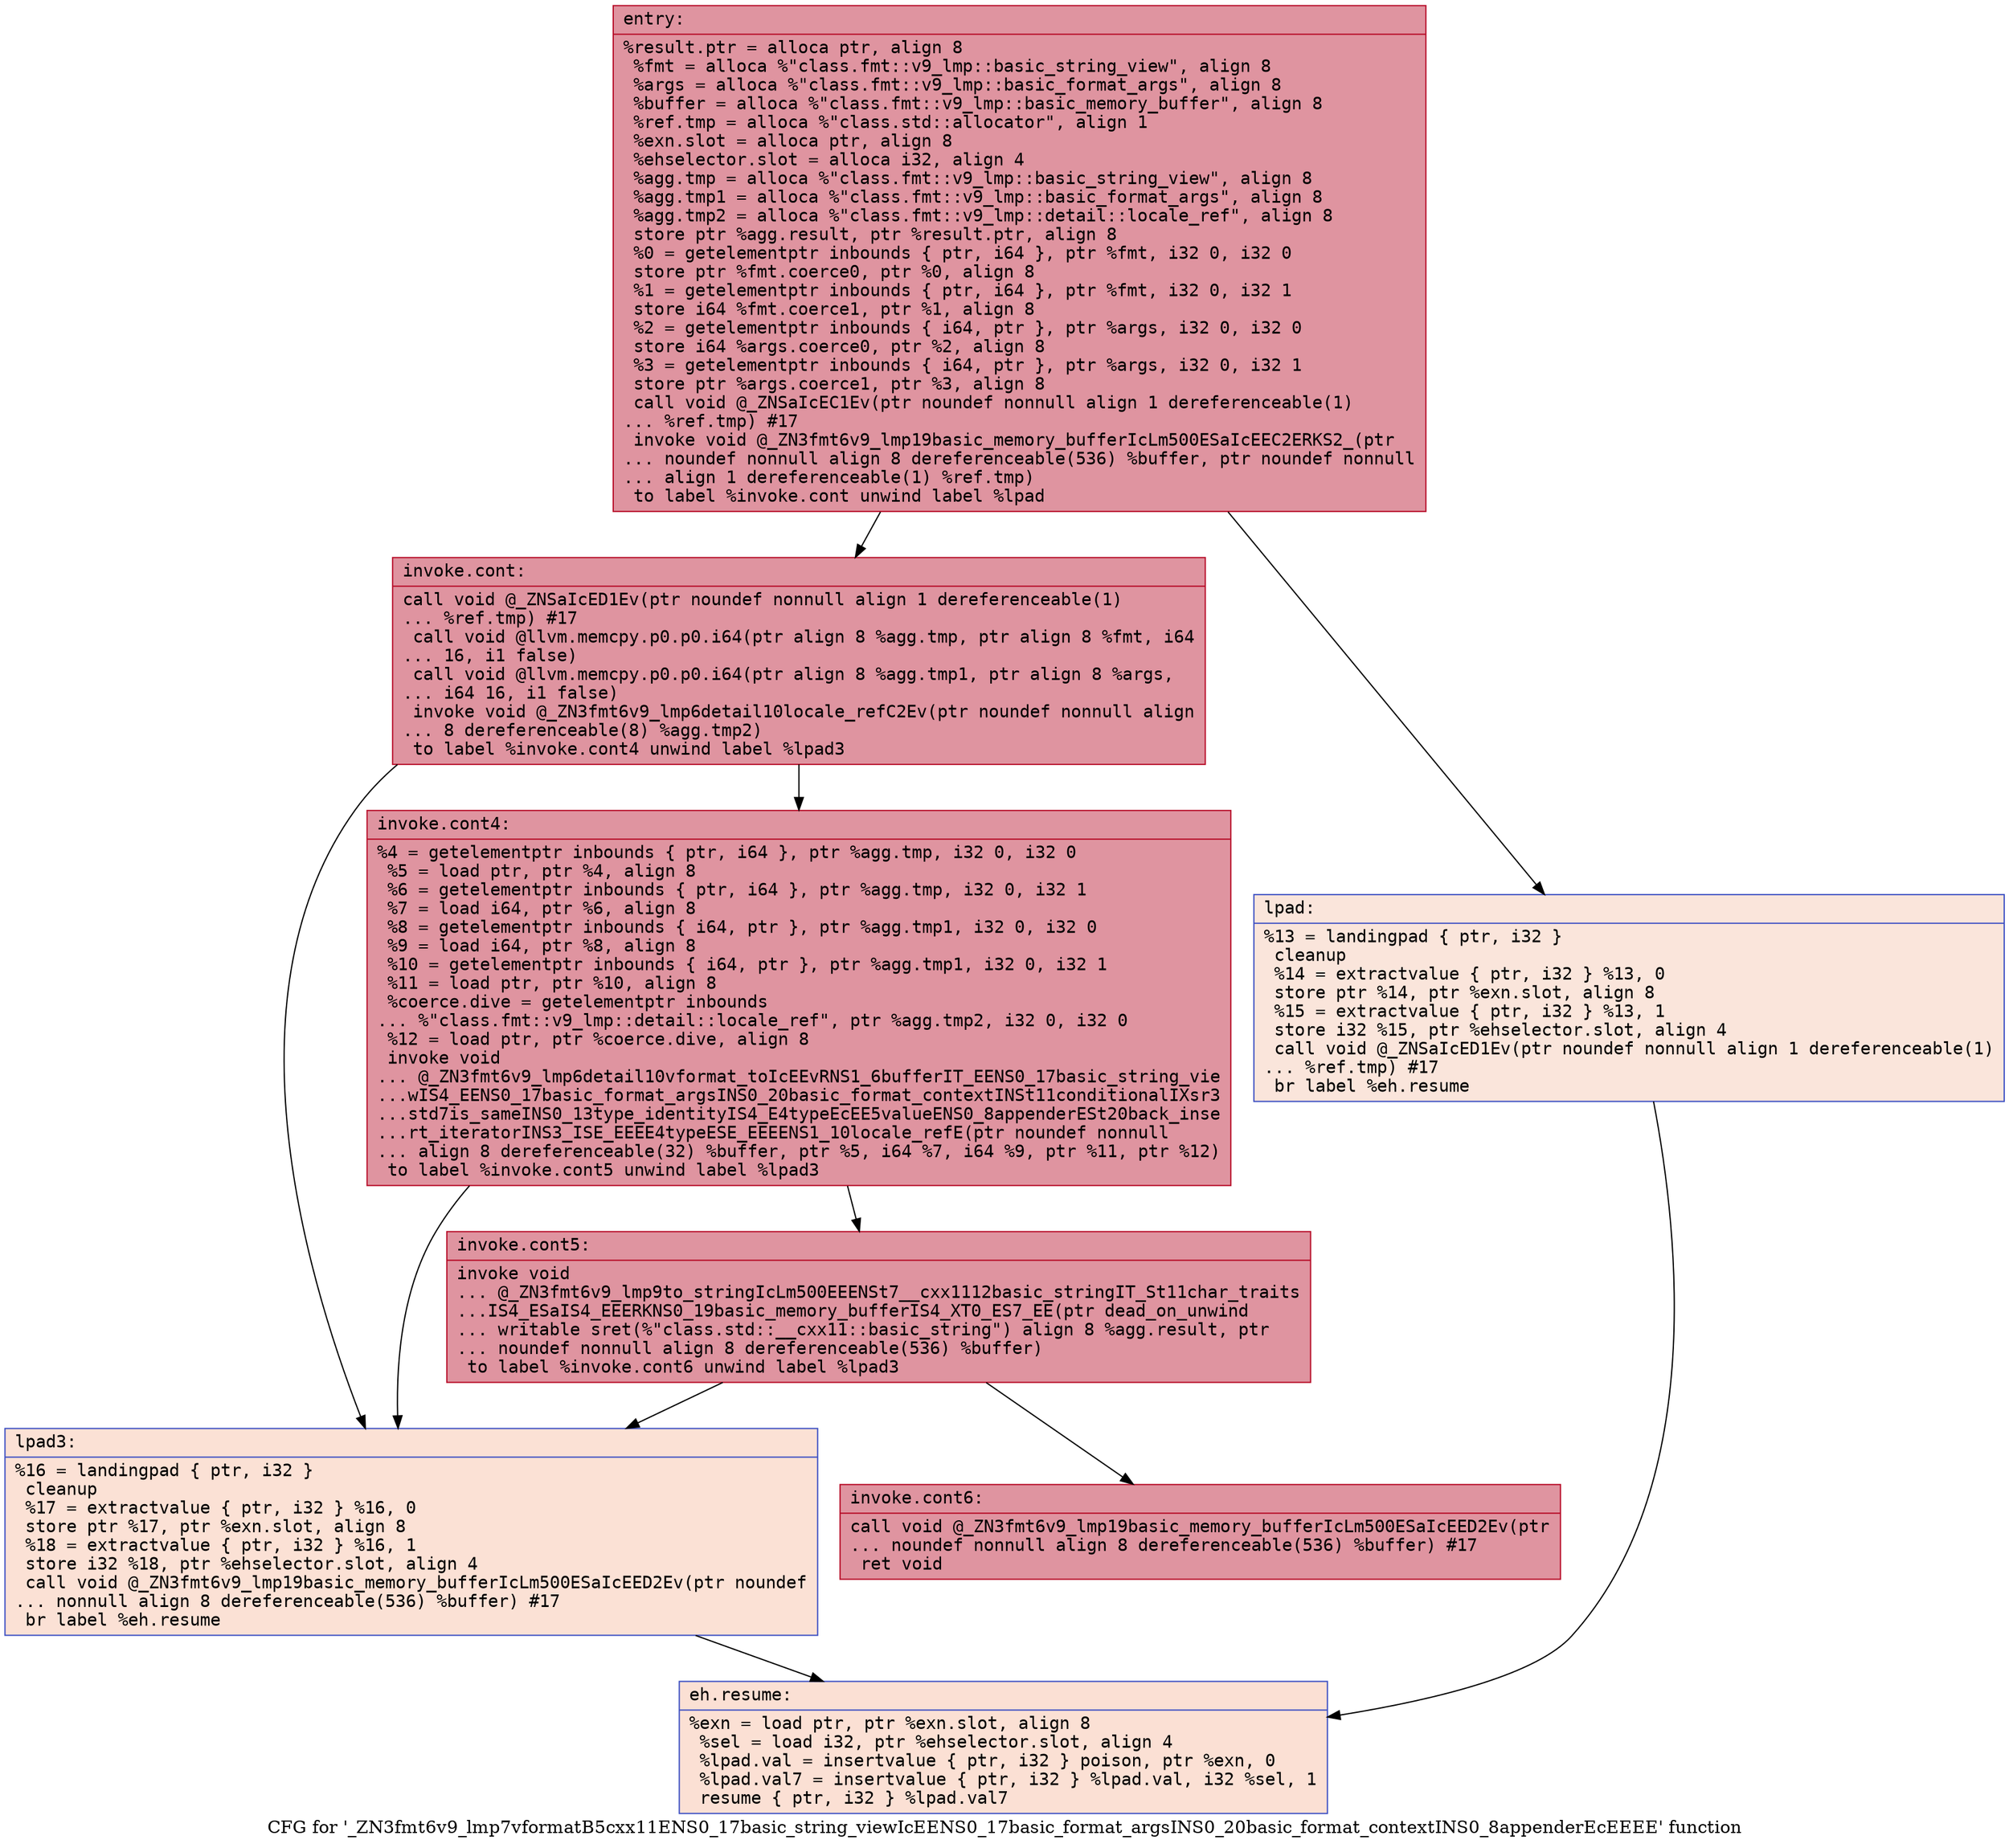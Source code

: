 digraph "CFG for '_ZN3fmt6v9_lmp7vformatB5cxx11ENS0_17basic_string_viewIcEENS0_17basic_format_argsINS0_20basic_format_contextINS0_8appenderEcEEEE' function" {
	label="CFG for '_ZN3fmt6v9_lmp7vformatB5cxx11ENS0_17basic_string_viewIcEENS0_17basic_format_argsINS0_20basic_format_contextINS0_8appenderEcEEEE' function";

	Node0x55fec2f74250 [shape=record,color="#b70d28ff", style=filled, fillcolor="#b70d2870" fontname="Courier",label="{entry:\l|  %result.ptr = alloca ptr, align 8\l  %fmt = alloca %\"class.fmt::v9_lmp::basic_string_view\", align 8\l  %args = alloca %\"class.fmt::v9_lmp::basic_format_args\", align 8\l  %buffer = alloca %\"class.fmt::v9_lmp::basic_memory_buffer\", align 8\l  %ref.tmp = alloca %\"class.std::allocator\", align 1\l  %exn.slot = alloca ptr, align 8\l  %ehselector.slot = alloca i32, align 4\l  %agg.tmp = alloca %\"class.fmt::v9_lmp::basic_string_view\", align 8\l  %agg.tmp1 = alloca %\"class.fmt::v9_lmp::basic_format_args\", align 8\l  %agg.tmp2 = alloca %\"class.fmt::v9_lmp::detail::locale_ref\", align 8\l  store ptr %agg.result, ptr %result.ptr, align 8\l  %0 = getelementptr inbounds \{ ptr, i64 \}, ptr %fmt, i32 0, i32 0\l  store ptr %fmt.coerce0, ptr %0, align 8\l  %1 = getelementptr inbounds \{ ptr, i64 \}, ptr %fmt, i32 0, i32 1\l  store i64 %fmt.coerce1, ptr %1, align 8\l  %2 = getelementptr inbounds \{ i64, ptr \}, ptr %args, i32 0, i32 0\l  store i64 %args.coerce0, ptr %2, align 8\l  %3 = getelementptr inbounds \{ i64, ptr \}, ptr %args, i32 0, i32 1\l  store ptr %args.coerce1, ptr %3, align 8\l  call void @_ZNSaIcEC1Ev(ptr noundef nonnull align 1 dereferenceable(1)\l... %ref.tmp) #17\l  invoke void @_ZN3fmt6v9_lmp19basic_memory_bufferIcLm500ESaIcEEC2ERKS2_(ptr\l... noundef nonnull align 8 dereferenceable(536) %buffer, ptr noundef nonnull\l... align 1 dereferenceable(1) %ref.tmp)\l          to label %invoke.cont unwind label %lpad\l}"];
	Node0x55fec2f74250 -> Node0x55fec2f755a0[tooltip="entry -> invoke.cont\nProbability 100.00%" ];
	Node0x55fec2f74250 -> Node0x55fec2f75620[tooltip="entry -> lpad\nProbability 0.00%" ];
	Node0x55fec2f755a0 [shape=record,color="#b70d28ff", style=filled, fillcolor="#b70d2870" fontname="Courier",label="{invoke.cont:\l|  call void @_ZNSaIcED1Ev(ptr noundef nonnull align 1 dereferenceable(1)\l... %ref.tmp) #17\l  call void @llvm.memcpy.p0.p0.i64(ptr align 8 %agg.tmp, ptr align 8 %fmt, i64\l... 16, i1 false)\l  call void @llvm.memcpy.p0.p0.i64(ptr align 8 %agg.tmp1, ptr align 8 %args,\l... i64 16, i1 false)\l  invoke void @_ZN3fmt6v9_lmp6detail10locale_refC2Ev(ptr noundef nonnull align\l... 8 dereferenceable(8) %agg.tmp2)\l          to label %invoke.cont4 unwind label %lpad3\l}"];
	Node0x55fec2f755a0 -> Node0x55fec2f75bc0[tooltip="invoke.cont -> invoke.cont4\nProbability 100.00%" ];
	Node0x55fec2f755a0 -> Node0x55fec2f75c10[tooltip="invoke.cont -> lpad3\nProbability 0.00%" ];
	Node0x55fec2f75bc0 [shape=record,color="#b70d28ff", style=filled, fillcolor="#b70d2870" fontname="Courier",label="{invoke.cont4:\l|  %4 = getelementptr inbounds \{ ptr, i64 \}, ptr %agg.tmp, i32 0, i32 0\l  %5 = load ptr, ptr %4, align 8\l  %6 = getelementptr inbounds \{ ptr, i64 \}, ptr %agg.tmp, i32 0, i32 1\l  %7 = load i64, ptr %6, align 8\l  %8 = getelementptr inbounds \{ i64, ptr \}, ptr %agg.tmp1, i32 0, i32 0\l  %9 = load i64, ptr %8, align 8\l  %10 = getelementptr inbounds \{ i64, ptr \}, ptr %agg.tmp1, i32 0, i32 1\l  %11 = load ptr, ptr %10, align 8\l  %coerce.dive = getelementptr inbounds\l... %\"class.fmt::v9_lmp::detail::locale_ref\", ptr %agg.tmp2, i32 0, i32 0\l  %12 = load ptr, ptr %coerce.dive, align 8\l  invoke void\l... @_ZN3fmt6v9_lmp6detail10vformat_toIcEEvRNS1_6bufferIT_EENS0_17basic_string_vie\l...wIS4_EENS0_17basic_format_argsINS0_20basic_format_contextINSt11conditionalIXsr3\l...std7is_sameINS0_13type_identityIS4_E4typeEcEE5valueENS0_8appenderESt20back_inse\l...rt_iteratorINS3_ISE_EEEE4typeESE_EEEENS1_10locale_refE(ptr noundef nonnull\l... align 8 dereferenceable(32) %buffer, ptr %5, i64 %7, i64 %9, ptr %11, ptr %12)\l          to label %invoke.cont5 unwind label %lpad3\l}"];
	Node0x55fec2f75bc0 -> Node0x55fec2f764d0[tooltip="invoke.cont4 -> invoke.cont5\nProbability 100.00%" ];
	Node0x55fec2f75bc0 -> Node0x55fec2f75c10[tooltip="invoke.cont4 -> lpad3\nProbability 0.00%" ];
	Node0x55fec2f764d0 [shape=record,color="#b70d28ff", style=filled, fillcolor="#b70d2870" fontname="Courier",label="{invoke.cont5:\l|  invoke void\l... @_ZN3fmt6v9_lmp9to_stringIcLm500EEENSt7__cxx1112basic_stringIT_St11char_traits\l...IS4_ESaIS4_EEERKNS0_19basic_memory_bufferIS4_XT0_ES7_EE(ptr dead_on_unwind\l... writable sret(%\"class.std::__cxx11::basic_string\") align 8 %agg.result, ptr\l... noundef nonnull align 8 dereferenceable(536) %buffer)\l          to label %invoke.cont6 unwind label %lpad3\l}"];
	Node0x55fec2f764d0 -> Node0x55fec2f76800[tooltip="invoke.cont5 -> invoke.cont6\nProbability 100.00%" ];
	Node0x55fec2f764d0 -> Node0x55fec2f75c10[tooltip="invoke.cont5 -> lpad3\nProbability 0.00%" ];
	Node0x55fec2f76800 [shape=record,color="#b70d28ff", style=filled, fillcolor="#b70d2870" fontname="Courier",label="{invoke.cont6:\l|  call void @_ZN3fmt6v9_lmp19basic_memory_bufferIcLm500ESaIcEED2Ev(ptr\l... noundef nonnull align 8 dereferenceable(536) %buffer) #17\l  ret void\l}"];
	Node0x55fec2f75620 [shape=record,color="#3d50c3ff", style=filled, fillcolor="#f4c5ad70" fontname="Courier",label="{lpad:\l|  %13 = landingpad \{ ptr, i32 \}\l          cleanup\l  %14 = extractvalue \{ ptr, i32 \} %13, 0\l  store ptr %14, ptr %exn.slot, align 8\l  %15 = extractvalue \{ ptr, i32 \} %13, 1\l  store i32 %15, ptr %ehselector.slot, align 4\l  call void @_ZNSaIcED1Ev(ptr noundef nonnull align 1 dereferenceable(1)\l... %ref.tmp) #17\l  br label %eh.resume\l}"];
	Node0x55fec2f75620 -> Node0x55fec2f76f80[tooltip="lpad -> eh.resume\nProbability 100.00%" ];
	Node0x55fec2f75c10 [shape=record,color="#3d50c3ff", style=filled, fillcolor="#f7bca170" fontname="Courier",label="{lpad3:\l|  %16 = landingpad \{ ptr, i32 \}\l          cleanup\l  %17 = extractvalue \{ ptr, i32 \} %16, 0\l  store ptr %17, ptr %exn.slot, align 8\l  %18 = extractvalue \{ ptr, i32 \} %16, 1\l  store i32 %18, ptr %ehselector.slot, align 4\l  call void @_ZN3fmt6v9_lmp19basic_memory_bufferIcLm500ESaIcEED2Ev(ptr noundef\l... nonnull align 8 dereferenceable(536) %buffer) #17\l  br label %eh.resume\l}"];
	Node0x55fec2f75c10 -> Node0x55fec2f76f80[tooltip="lpad3 -> eh.resume\nProbability 100.00%" ];
	Node0x55fec2f76f80 [shape=record,color="#3d50c3ff", style=filled, fillcolor="#f7b99e70" fontname="Courier",label="{eh.resume:\l|  %exn = load ptr, ptr %exn.slot, align 8\l  %sel = load i32, ptr %ehselector.slot, align 4\l  %lpad.val = insertvalue \{ ptr, i32 \} poison, ptr %exn, 0\l  %lpad.val7 = insertvalue \{ ptr, i32 \} %lpad.val, i32 %sel, 1\l  resume \{ ptr, i32 \} %lpad.val7\l}"];
}
